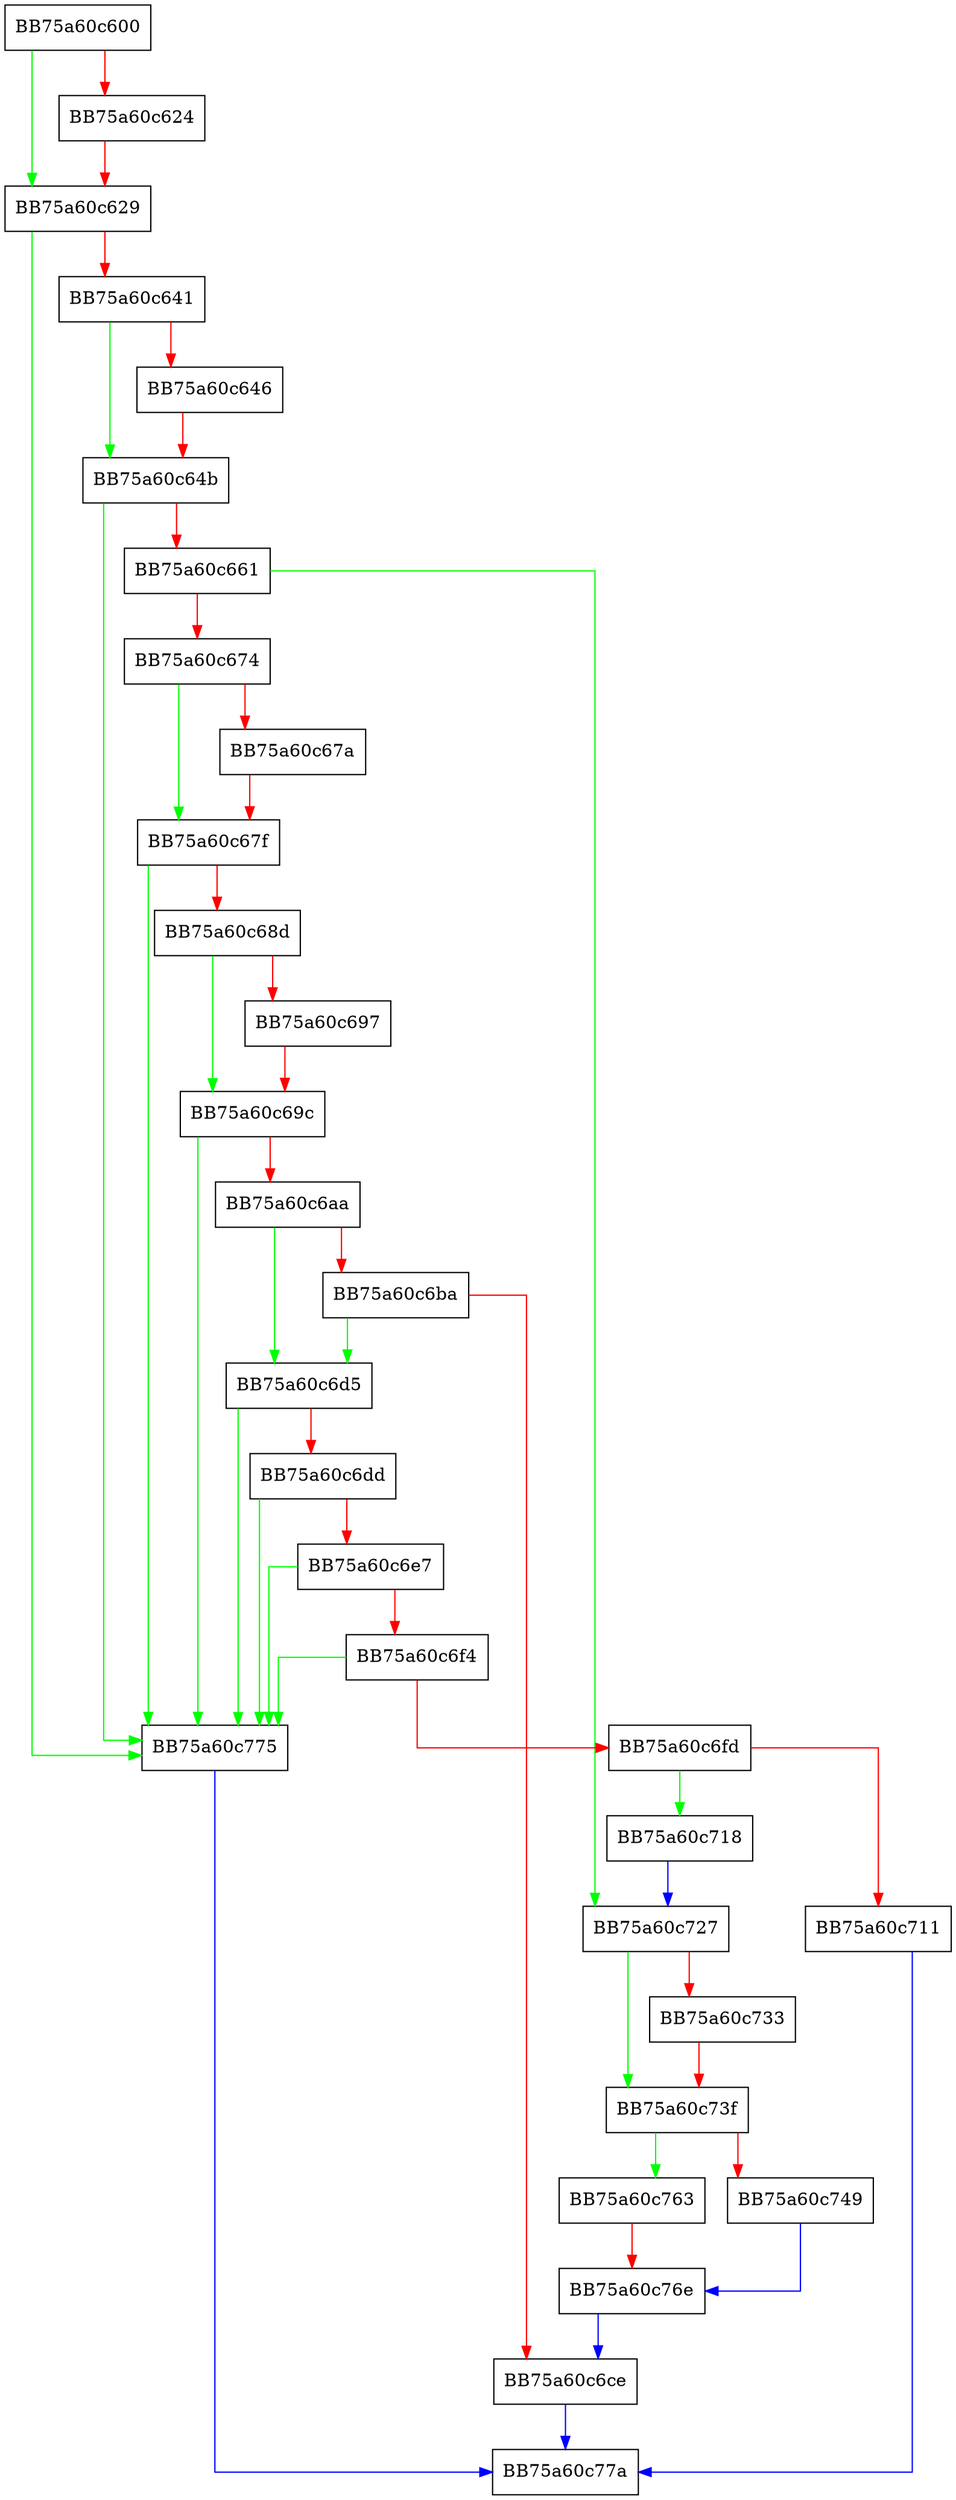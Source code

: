 digraph pushCure {
  node [shape="box"];
  graph [splines=ortho];
  BB75a60c600 -> BB75a60c629 [color="green"];
  BB75a60c600 -> BB75a60c624 [color="red"];
  BB75a60c624 -> BB75a60c629 [color="red"];
  BB75a60c629 -> BB75a60c775 [color="green"];
  BB75a60c629 -> BB75a60c641 [color="red"];
  BB75a60c641 -> BB75a60c64b [color="green"];
  BB75a60c641 -> BB75a60c646 [color="red"];
  BB75a60c646 -> BB75a60c64b [color="red"];
  BB75a60c64b -> BB75a60c775 [color="green"];
  BB75a60c64b -> BB75a60c661 [color="red"];
  BB75a60c661 -> BB75a60c727 [color="green"];
  BB75a60c661 -> BB75a60c674 [color="red"];
  BB75a60c674 -> BB75a60c67f [color="green"];
  BB75a60c674 -> BB75a60c67a [color="red"];
  BB75a60c67a -> BB75a60c67f [color="red"];
  BB75a60c67f -> BB75a60c775 [color="green"];
  BB75a60c67f -> BB75a60c68d [color="red"];
  BB75a60c68d -> BB75a60c69c [color="green"];
  BB75a60c68d -> BB75a60c697 [color="red"];
  BB75a60c697 -> BB75a60c69c [color="red"];
  BB75a60c69c -> BB75a60c775 [color="green"];
  BB75a60c69c -> BB75a60c6aa [color="red"];
  BB75a60c6aa -> BB75a60c6d5 [color="green"];
  BB75a60c6aa -> BB75a60c6ba [color="red"];
  BB75a60c6ba -> BB75a60c6d5 [color="green"];
  BB75a60c6ba -> BB75a60c6ce [color="red"];
  BB75a60c6ce -> BB75a60c77a [color="blue"];
  BB75a60c6d5 -> BB75a60c775 [color="green"];
  BB75a60c6d5 -> BB75a60c6dd [color="red"];
  BB75a60c6dd -> BB75a60c775 [color="green"];
  BB75a60c6dd -> BB75a60c6e7 [color="red"];
  BB75a60c6e7 -> BB75a60c775 [color="green"];
  BB75a60c6e7 -> BB75a60c6f4 [color="red"];
  BB75a60c6f4 -> BB75a60c775 [color="green"];
  BB75a60c6f4 -> BB75a60c6fd [color="red"];
  BB75a60c6fd -> BB75a60c718 [color="green"];
  BB75a60c6fd -> BB75a60c711 [color="red"];
  BB75a60c711 -> BB75a60c77a [color="blue"];
  BB75a60c718 -> BB75a60c727 [color="blue"];
  BB75a60c727 -> BB75a60c73f [color="green"];
  BB75a60c727 -> BB75a60c733 [color="red"];
  BB75a60c733 -> BB75a60c73f [color="red"];
  BB75a60c73f -> BB75a60c763 [color="green"];
  BB75a60c73f -> BB75a60c749 [color="red"];
  BB75a60c749 -> BB75a60c76e [color="blue"];
  BB75a60c763 -> BB75a60c76e [color="red"];
  BB75a60c76e -> BB75a60c6ce [color="blue"];
  BB75a60c775 -> BB75a60c77a [color="blue"];
}